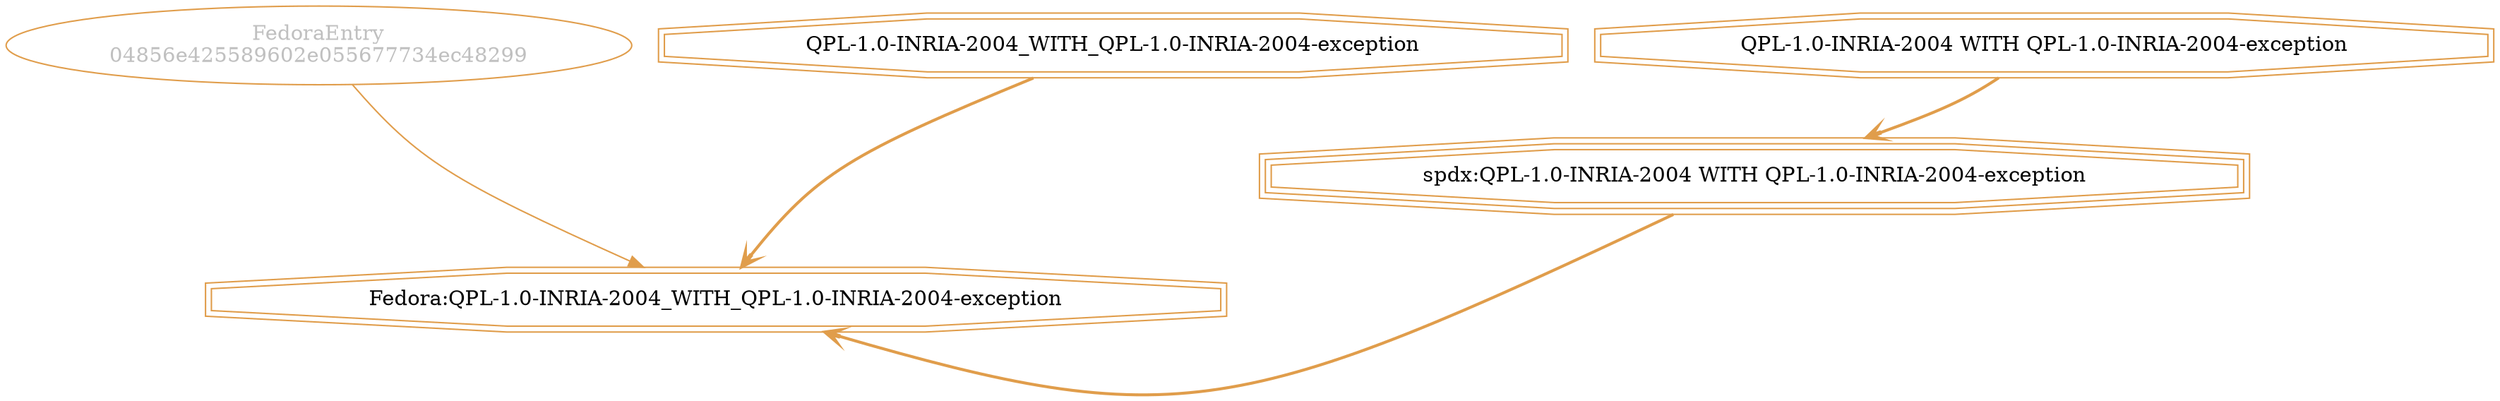 strict digraph {
    node [shape=box];
    graph [splines=curved];
    8319 [label="FedoraEntry\n04856e425589602e055677734ec48299"
         ,fontcolor=gray
         ,color="#e09d4b"
         ,fillcolor="beige;1"
         ,shape=ellipse];
    8320 [label="Fedora:QPL-1.0-INRIA-2004_WITH_QPL-1.0-INRIA-2004-exception"
         ,color="#e09d4b"
         ,shape=doubleoctagon];
    8321 [label="QPL-1.0-INRIA-2004_WITH_QPL-1.0-INRIA-2004-exception"
         ,color="#e09d4b"
         ,shape=doubleoctagon];
    8322 [label="spdx:QPL-1.0-INRIA-2004 WITH QPL-1.0-INRIA-2004-exception"
         ,color="#e09d4b"
         ,shape=tripleoctagon];
    8323 [label="QPL-1.0-INRIA-2004 WITH QPL-1.0-INRIA-2004-exception"
         ,color="#e09d4b"
         ,shape=doubleoctagon];
    8319 -> 8320 [weight=0.5
                 ,color="#e09d4b"];
    8321 -> 8320 [style=bold
                 ,arrowhead=vee
                 ,weight=0.7
                 ,color="#e09d4b"];
    8322 -> 8320 [style=bold
                 ,arrowhead=vee
                 ,weight=0.7
                 ,color="#e09d4b"];
    8323 -> 8322 [style=bold
                 ,arrowhead=vee
                 ,weight=0.7
                 ,color="#e09d4b"];
}
